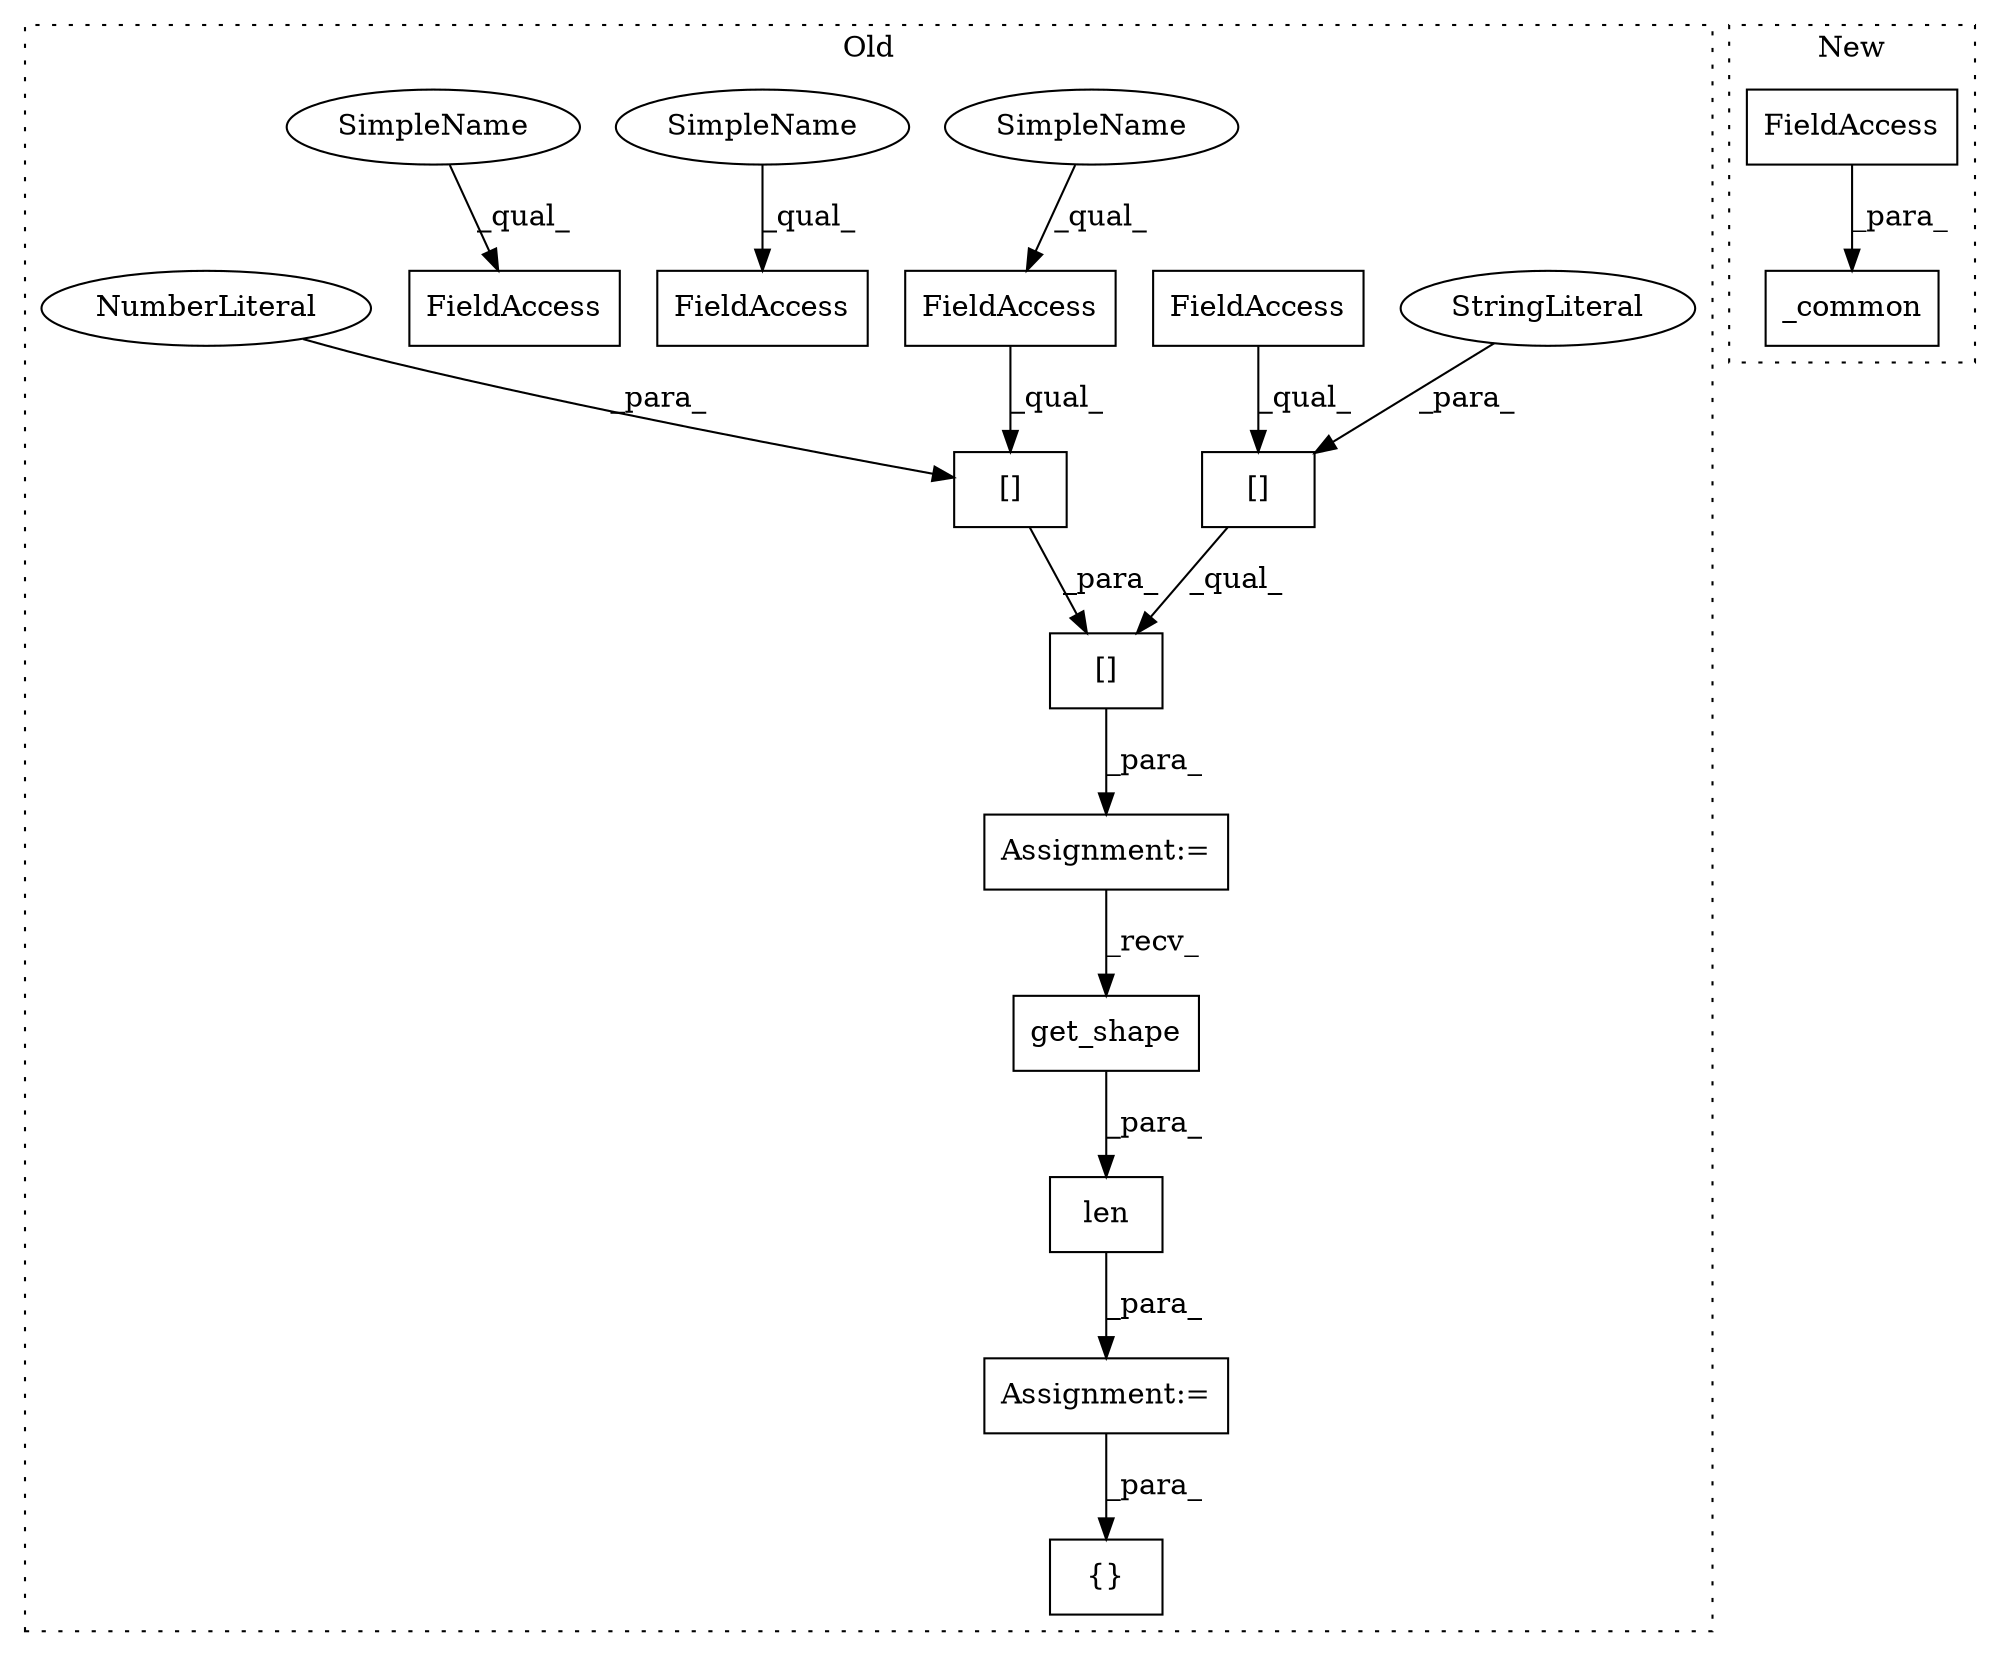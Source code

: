 digraph G {
subgraph cluster0 {
1 [label="get_shape" a="32" s="567" l="11" shape="box"];
3 [label="len" a="32" s="561,578" l="4,1" shape="box"];
5 [label="Assignment:=" a="7" s="510" l="1" shape="box"];
6 [label="[]" a="2" s="511,547" l="22,1" shape="box"];
7 [label="Assignment:=" a="7" s="560" l="1" shape="box"];
8 [label="[]" a="2" s="511,531" l="7,1" shape="box"];
9 [label="StringLiteral" a="45" s="518" l="13" shape="ellipse"];
10 [label="[]" a="2" s="533,546" l="12,1" shape="box"];
11 [label="NumberLiteral" a="34" s="545" l="1" shape="ellipse"];
12 [label="FieldAccess" a="22" s="533" l="11" shape="box"];
13 [label="FieldAccess" a="22" s="659" l="10" shape="box"];
14 [label="FieldAccess" a="22" s="511" l="6" shape="box"];
15 [label="{}" a="4" s="755,767" l="1,1" shape="box"];
16 [label="FieldAccess" a="22" s="629" l="10" shape="box"];
17 [label="SimpleName" a="42" s="659" l="4" shape="ellipse"];
18 [label="SimpleName" a="42" s="629" l="4" shape="ellipse"];
19 [label="SimpleName" a="42" s="533" l="4" shape="ellipse"];
label = "Old";
style="dotted";
}
subgraph cluster1 {
2 [label="_common" a="32" s="1294,1313" l="8,1" shape="box"];
4 [label="FieldAccess" a="22" s="1307" l="6" shape="box"];
label = "New";
style="dotted";
}
1 -> 3 [label="_para_"];
3 -> 7 [label="_para_"];
4 -> 2 [label="_para_"];
5 -> 1 [label="_recv_"];
6 -> 5 [label="_para_"];
7 -> 15 [label="_para_"];
8 -> 6 [label="_qual_"];
9 -> 8 [label="_para_"];
10 -> 6 [label="_para_"];
11 -> 10 [label="_para_"];
12 -> 10 [label="_qual_"];
14 -> 8 [label="_qual_"];
17 -> 13 [label="_qual_"];
18 -> 16 [label="_qual_"];
19 -> 12 [label="_qual_"];
}